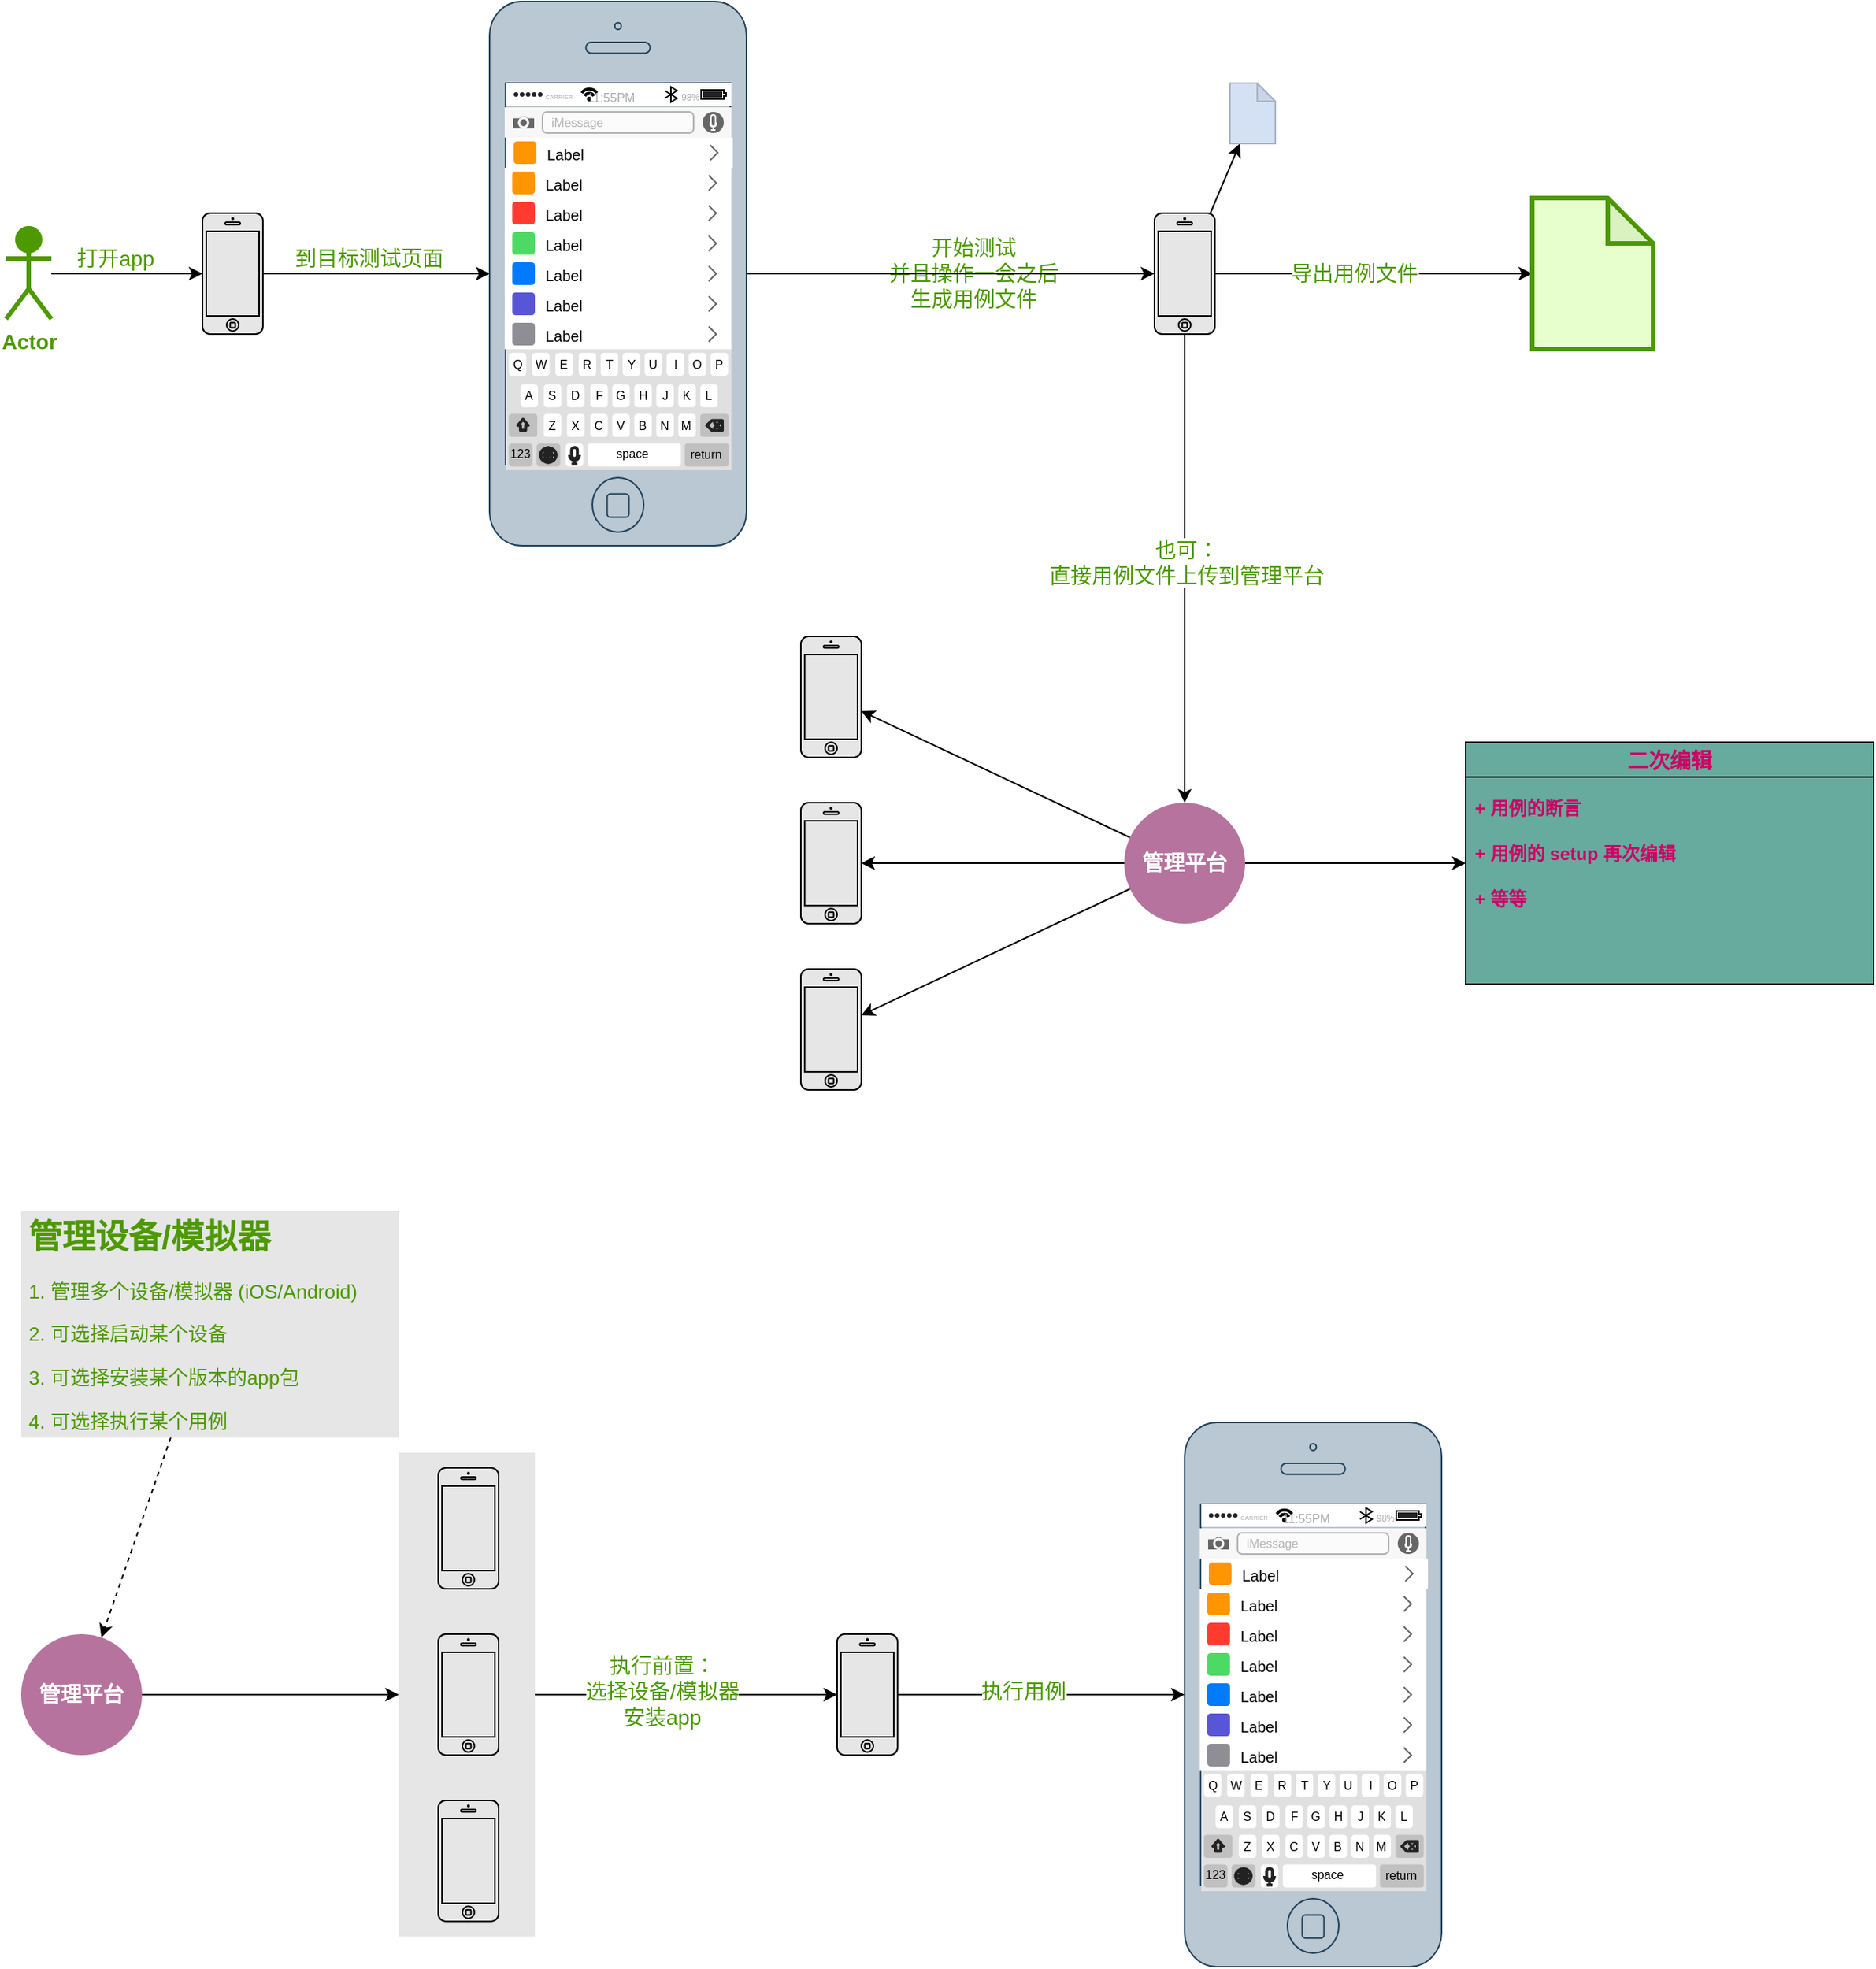 <mxfile version="14.8.5" type="github">
  <diagram id="odYxR9brROfHomilIwXA" name="Page-1">
    <mxGraphModel dx="2025" dy="1129" grid="1" gridSize="10" guides="1" tooltips="1" connect="1" arrows="1" fold="1" page="1" pageScale="1" pageWidth="827" pageHeight="1169" math="0" shadow="0">
      <root>
        <mxCell id="0" />
        <mxCell id="1" parent="0" />
        <mxCell id="FXrGEgWfCxxwvI2vLmVx-147" style="edgeStyle=none;rounded=0;orthogonalLoop=1;jettySize=auto;html=1;fontSize=14;fontColor=#4D9900;startArrow=none;startFill=0;endArrow=classic;endFill=1;" edge="1" parent="1" source="FXrGEgWfCxxwvI2vLmVx-145" target="FXrGEgWfCxxwvI2vLmVx-146">
          <mxGeometry relative="1" as="geometry" />
        </mxCell>
        <mxCell id="FXrGEgWfCxxwvI2vLmVx-148" value="执行前置：&lt;br&gt;选择设备/模拟器&lt;br&gt;安装app" style="edgeLabel;html=1;align=center;verticalAlign=middle;resizable=0;points=[];fontSize=14;fontColor=#4D9900;" vertex="1" connectable="0" parent="FXrGEgWfCxxwvI2vLmVx-147">
          <mxGeometry x="-0.16" y="2" relative="1" as="geometry">
            <mxPoint as="offset" />
          </mxGeometry>
        </mxCell>
        <mxCell id="FXrGEgWfCxxwvI2vLmVx-145" value="" style="rounded=0;whiteSpace=wrap;html=1;labelBackgroundColor=none;fontSize=14;fontColor=#4D9900;strokeWidth=1;fillColor=#E6E6E6;strokeColor=none;" vertex="1" parent="1">
          <mxGeometry x="300" y="1000" width="90" height="320" as="geometry" />
        </mxCell>
        <mxCell id="FXrGEgWfCxxwvI2vLmVx-5" style="rounded=0;orthogonalLoop=1;jettySize=auto;html=1;fontSize=14;fontColor=#FFFFFF;" edge="1" parent="1" source="FXrGEgWfCxxwvI2vLmVx-1" target="FXrGEgWfCxxwvI2vLmVx-2">
          <mxGeometry relative="1" as="geometry" />
        </mxCell>
        <mxCell id="FXrGEgWfCxxwvI2vLmVx-6" style="edgeStyle=none;rounded=0;orthogonalLoop=1;jettySize=auto;html=1;fontSize=14;fontColor=#FFFFFF;" edge="1" parent="1" source="FXrGEgWfCxxwvI2vLmVx-1" target="FXrGEgWfCxxwvI2vLmVx-3">
          <mxGeometry relative="1" as="geometry" />
        </mxCell>
        <mxCell id="FXrGEgWfCxxwvI2vLmVx-7" style="edgeStyle=none;rounded=0;orthogonalLoop=1;jettySize=auto;html=1;fontSize=14;fontColor=#FFFFFF;" edge="1" parent="1" source="FXrGEgWfCxxwvI2vLmVx-1" target="FXrGEgWfCxxwvI2vLmVx-4">
          <mxGeometry relative="1" as="geometry" />
        </mxCell>
        <mxCell id="FXrGEgWfCxxwvI2vLmVx-17" style="edgeStyle=none;rounded=0;orthogonalLoop=1;jettySize=auto;html=1;fontSize=14;fontColor=#CC0066;" edge="1" parent="1" source="FXrGEgWfCxxwvI2vLmVx-1" target="FXrGEgWfCxxwvI2vLmVx-8">
          <mxGeometry relative="1" as="geometry" />
        </mxCell>
        <mxCell id="FXrGEgWfCxxwvI2vLmVx-1" value="管理平台" style="ellipse;whiteSpace=wrap;html=1;aspect=fixed;strokeColor=none;fillColor=#B5739D;fontColor=#FFFFFF;fontStyle=1;fontSize=14;" vertex="1" parent="1">
          <mxGeometry x="780" y="570" width="80" height="80" as="geometry" />
        </mxCell>
        <mxCell id="FXrGEgWfCxxwvI2vLmVx-2" value="" style="html=1;verticalLabelPosition=bottom;labelBackgroundColor=#ffffff;verticalAlign=top;shadow=0;dashed=0;strokeWidth=1;shape=mxgraph.ios7.misc.iphone;fontSize=14;fontColor=#FFFFFF;fillColor=#E6E6E6;" vertex="1" parent="1">
          <mxGeometry x="566" y="460" width="40" height="80" as="geometry" />
        </mxCell>
        <mxCell id="FXrGEgWfCxxwvI2vLmVx-3" value="" style="html=1;verticalLabelPosition=bottom;labelBackgroundColor=#ffffff;verticalAlign=top;shadow=0;dashed=0;strokeWidth=1;shape=mxgraph.ios7.misc.iphone;fontSize=14;fontColor=#FFFFFF;fillColor=#E6E6E6;" vertex="1" parent="1">
          <mxGeometry x="566" y="570" width="40" height="80" as="geometry" />
        </mxCell>
        <mxCell id="FXrGEgWfCxxwvI2vLmVx-4" value="" style="html=1;verticalLabelPosition=bottom;labelBackgroundColor=#ffffff;verticalAlign=top;shadow=0;dashed=0;strokeWidth=1;shape=mxgraph.ios7.misc.iphone;fontSize=14;fontColor=#FFFFFF;fillColor=#E6E6E6;" vertex="1" parent="1">
          <mxGeometry x="566" y="680" width="40" height="80" as="geometry" />
        </mxCell>
        <mxCell id="FXrGEgWfCxxwvI2vLmVx-8" value="二次编辑" style="swimlane;fontSize=14;strokeColor=#000000;fillColor=#67AB9F;swimlaneFillColor=#67AB9F;fontColor=#CC0066;" vertex="1" parent="1">
          <mxGeometry x="1006" y="530" width="270" height="160" as="geometry" />
        </mxCell>
        <mxCell id="FXrGEgWfCxxwvI2vLmVx-14" value="+ 用例的断言" style="text;strokeColor=none;fillColor=none;align=left;verticalAlign=top;spacingLeft=4;spacingRight=4;overflow=hidden;rotatable=0;points=[[0,0.5],[1,0.5]];portConstraint=eastwest;fontColor=#CC0066;fontStyle=1" vertex="1" parent="FXrGEgWfCxxwvI2vLmVx-8">
          <mxGeometry y="30" width="270" height="26" as="geometry" />
        </mxCell>
        <mxCell id="FXrGEgWfCxxwvI2vLmVx-15" value="+ 用例的 setup 再次编辑" style="text;strokeColor=none;fillColor=none;align=left;verticalAlign=top;spacingLeft=4;spacingRight=4;overflow=hidden;rotatable=0;points=[[0,0.5],[1,0.5]];portConstraint=eastwest;fontColor=#CC0066;fontStyle=1" vertex="1" parent="FXrGEgWfCxxwvI2vLmVx-8">
          <mxGeometry y="60" width="270" height="26" as="geometry" />
        </mxCell>
        <mxCell id="FXrGEgWfCxxwvI2vLmVx-16" value="+ 等等" style="text;strokeColor=none;fillColor=none;align=left;verticalAlign=top;spacingLeft=4;spacingRight=4;overflow=hidden;rotatable=0;points=[[0,0.5],[1,0.5]];portConstraint=eastwest;fontColor=#CC0066;fontStyle=1" vertex="1" parent="1">
          <mxGeometry x="1006" y="620" width="270" height="26" as="geometry" />
        </mxCell>
        <mxCell id="FXrGEgWfCxxwvI2vLmVx-23" style="edgeStyle=none;rounded=0;orthogonalLoop=1;jettySize=auto;html=1;fontSize=14;fontColor=#4D9900;" edge="1" parent="1" source="FXrGEgWfCxxwvI2vLmVx-18" target="FXrGEgWfCxxwvI2vLmVx-22">
          <mxGeometry relative="1" as="geometry" />
        </mxCell>
        <mxCell id="FXrGEgWfCxxwvI2vLmVx-18" value="" style="html=1;verticalLabelPosition=bottom;labelBackgroundColor=#ffffff;verticalAlign=top;shadow=0;dashed=0;strokeWidth=1;shape=mxgraph.ios7.misc.iphone;fontSize=14;fontColor=#FFFFFF;fillColor=#E6E6E6;" vertex="1" parent="1">
          <mxGeometry x="170" y="180" width="40" height="80" as="geometry" />
        </mxCell>
        <mxCell id="FXrGEgWfCxxwvI2vLmVx-21" style="edgeStyle=none;rounded=0;orthogonalLoop=1;jettySize=auto;html=1;fontSize=14;fontColor=#CC0066;" edge="1" parent="1" source="FXrGEgWfCxxwvI2vLmVx-19" target="FXrGEgWfCxxwvI2vLmVx-18">
          <mxGeometry relative="1" as="geometry" />
        </mxCell>
        <mxCell id="FXrGEgWfCxxwvI2vLmVx-24" value="打开app" style="edgeLabel;html=1;align=center;verticalAlign=middle;resizable=0;points=[];fontSize=14;fontColor=#4D9900;" vertex="1" connectable="0" parent="FXrGEgWfCxxwvI2vLmVx-21">
          <mxGeometry x="-0.16" relative="1" as="geometry">
            <mxPoint y="-10" as="offset" />
          </mxGeometry>
        </mxCell>
        <mxCell id="FXrGEgWfCxxwvI2vLmVx-19" value="Actor" style="shape=umlActor;verticalLabelPosition=bottom;verticalAlign=top;html=1;labelBackgroundColor=#ffffff;fontSize=14;fontColor=#4D9900;fillColor=#4D9900;strokeColor=#4D9900;strokeWidth=3;fontStyle=1" vertex="1" parent="1">
          <mxGeometry x="40" y="190" width="30" height="60" as="geometry" />
        </mxCell>
        <mxCell id="FXrGEgWfCxxwvI2vLmVx-120" style="edgeStyle=none;rounded=0;orthogonalLoop=1;jettySize=auto;html=1;fontSize=14;fontColor=#4D9900;startArrow=none;startFill=0;endArrow=classic;endFill=1;" edge="1" parent="1" source="FXrGEgWfCxxwvI2vLmVx-123" target="FXrGEgWfCxxwvI2vLmVx-119">
          <mxGeometry relative="1" as="geometry" />
        </mxCell>
        <mxCell id="FXrGEgWfCxxwvI2vLmVx-130" value="导出用例文件" style="edgeLabel;html=1;align=center;verticalAlign=middle;resizable=0;points=[];fontSize=14;fontColor=#4D9900;" vertex="1" connectable="0" parent="FXrGEgWfCxxwvI2vLmVx-120">
          <mxGeometry x="-0.122" relative="1" as="geometry">
            <mxPoint as="offset" />
          </mxGeometry>
        </mxCell>
        <mxCell id="FXrGEgWfCxxwvI2vLmVx-22" value="" style="html=1;verticalLabelPosition=bottom;labelBackgroundColor=#ffffff;verticalAlign=top;shadow=0;dashed=0;strokeWidth=1;shape=mxgraph.ios7.misc.iphone;fontSize=14;fillColor=#bac8d3;strokeColor=#23445d;" vertex="1" parent="1">
          <mxGeometry x="360" y="40" width="170" height="360" as="geometry" />
        </mxCell>
        <mxCell id="FXrGEgWfCxxwvI2vLmVx-25" value="到目标测试页面" style="edgeLabel;html=1;align=center;verticalAlign=middle;resizable=0;points=[];fontSize=14;fontColor=#4D9900;" vertex="1" connectable="0" parent="1">
          <mxGeometry x="280" y="210" as="geometry" />
        </mxCell>
        <mxCell id="FXrGEgWfCxxwvI2vLmVx-27" value="" style="shape=rect;strokeColor=none;fillColor=#ffffff;gradientColor=none;shadow=0;labelBackgroundColor=#ffffff;fontSize=14;fontColor=#4D9900;" vertex="1" parent="1">
          <mxGeometry x="370" y="150" width="150" height="120" as="geometry" />
        </mxCell>
        <mxCell id="FXrGEgWfCxxwvI2vLmVx-28" value="Label" style="shape=rect;strokeColor=none;fontSize=10;fontColor=#000000;resizeWidth=1;align=left;spacingLeft=25;spacingTop=2;" vertex="1" parent="FXrGEgWfCxxwvI2vLmVx-27">
          <mxGeometry width="150" height="20" relative="1" as="geometry" />
        </mxCell>
        <mxCell id="FXrGEgWfCxxwvI2vLmVx-29" value="" style="shape=rect;rounded=1;rSize=3;strokeColor=none;fillColor=#FF9501;" vertex="1" parent="FXrGEgWfCxxwvI2vLmVx-28">
          <mxGeometry y="0.5" width="15" height="15" relative="1" as="geometry">
            <mxPoint x="5" y="-7.5" as="offset" />
          </mxGeometry>
        </mxCell>
        <mxCell id="FXrGEgWfCxxwvI2vLmVx-30" value="" style="shape=mxgraph.ios7.misc.right;strokeColor=#666666;" vertex="1" parent="FXrGEgWfCxxwvI2vLmVx-28">
          <mxGeometry x="1" y="0.5" width="5" height="10" relative="1" as="geometry">
            <mxPoint x="-15" y="-5" as="offset" />
          </mxGeometry>
        </mxCell>
        <mxCell id="FXrGEgWfCxxwvI2vLmVx-31" value="Label" style="shape=rect;strokeColor=none;fontSize=10;fontColor=#000000;resizeWidth=1;align=left;spacingLeft=25;spacingTop=2;" vertex="1" parent="FXrGEgWfCxxwvI2vLmVx-27">
          <mxGeometry width="150" height="20" relative="1" as="geometry">
            <mxPoint y="20" as="offset" />
          </mxGeometry>
        </mxCell>
        <mxCell id="FXrGEgWfCxxwvI2vLmVx-32" value="" style="shape=rect;rounded=1;rSize=3;strokeColor=none;fillColor=#FF3B2F;" vertex="1" parent="FXrGEgWfCxxwvI2vLmVx-31">
          <mxGeometry y="0.5" width="15" height="15" relative="1" as="geometry">
            <mxPoint x="5" y="-7.5" as="offset" />
          </mxGeometry>
        </mxCell>
        <mxCell id="FXrGEgWfCxxwvI2vLmVx-33" value="" style="shape=mxgraph.ios7.misc.right;strokeColor=#666666;" vertex="1" parent="FXrGEgWfCxxwvI2vLmVx-31">
          <mxGeometry x="1" y="0.5" width="5" height="10" relative="1" as="geometry">
            <mxPoint x="-15" y="-5" as="offset" />
          </mxGeometry>
        </mxCell>
        <mxCell id="FXrGEgWfCxxwvI2vLmVx-34" value="Label" style="shape=rect;strokeColor=none;fontSize=10;fontColor=#000000;resizeWidth=1;align=left;spacingLeft=25;spacingTop=2;" vertex="1" parent="FXrGEgWfCxxwvI2vLmVx-27">
          <mxGeometry width="150" height="20" relative="1" as="geometry">
            <mxPoint y="40" as="offset" />
          </mxGeometry>
        </mxCell>
        <mxCell id="FXrGEgWfCxxwvI2vLmVx-35" value="" style="shape=rect;rounded=1;rSize=3;strokeColor=none;fillColor=#4CDA64;" vertex="1" parent="FXrGEgWfCxxwvI2vLmVx-34">
          <mxGeometry y="0.5" width="15" height="15" relative="1" as="geometry">
            <mxPoint x="5" y="-7.5" as="offset" />
          </mxGeometry>
        </mxCell>
        <mxCell id="FXrGEgWfCxxwvI2vLmVx-36" value="" style="shape=mxgraph.ios7.misc.right;strokeColor=#666666;" vertex="1" parent="FXrGEgWfCxxwvI2vLmVx-34">
          <mxGeometry x="1" y="0.5" width="5" height="10" relative="1" as="geometry">
            <mxPoint x="-15" y="-5" as="offset" />
          </mxGeometry>
        </mxCell>
        <mxCell id="FXrGEgWfCxxwvI2vLmVx-37" value="Label" style="shape=rect;strokeColor=none;fontSize=10;fontColor=#000000;resizeWidth=1;align=left;spacingLeft=25;spacingTop=2;" vertex="1" parent="FXrGEgWfCxxwvI2vLmVx-27">
          <mxGeometry width="150" height="20" relative="1" as="geometry">
            <mxPoint y="60" as="offset" />
          </mxGeometry>
        </mxCell>
        <mxCell id="FXrGEgWfCxxwvI2vLmVx-38" value="" style="shape=rect;rounded=1;rSize=3;strokeColor=none;fillColor=#007AFF;" vertex="1" parent="FXrGEgWfCxxwvI2vLmVx-37">
          <mxGeometry y="0.5" width="15" height="15" relative="1" as="geometry">
            <mxPoint x="5" y="-7.5" as="offset" />
          </mxGeometry>
        </mxCell>
        <mxCell id="FXrGEgWfCxxwvI2vLmVx-39" value="" style="shape=mxgraph.ios7.misc.right;strokeColor=#666666;" vertex="1" parent="FXrGEgWfCxxwvI2vLmVx-37">
          <mxGeometry x="1" y="0.5" width="5" height="10" relative="1" as="geometry">
            <mxPoint x="-15" y="-5" as="offset" />
          </mxGeometry>
        </mxCell>
        <mxCell id="FXrGEgWfCxxwvI2vLmVx-40" value="Label" style="shape=rect;strokeColor=none;fontSize=10;fontColor=#000000;resizeWidth=1;align=left;spacingLeft=25;spacingTop=2;" vertex="1" parent="FXrGEgWfCxxwvI2vLmVx-27">
          <mxGeometry width="150" height="20" relative="1" as="geometry">
            <mxPoint y="80" as="offset" />
          </mxGeometry>
        </mxCell>
        <mxCell id="FXrGEgWfCxxwvI2vLmVx-41" value="" style="shape=rect;rounded=1;rSize=3;strokeColor=none;fillColor=#5855D6;" vertex="1" parent="FXrGEgWfCxxwvI2vLmVx-40">
          <mxGeometry y="0.5" width="15" height="15" relative="1" as="geometry">
            <mxPoint x="5" y="-7.5" as="offset" />
          </mxGeometry>
        </mxCell>
        <mxCell id="FXrGEgWfCxxwvI2vLmVx-42" value="" style="shape=mxgraph.ios7.misc.right;strokeColor=#666666;" vertex="1" parent="FXrGEgWfCxxwvI2vLmVx-40">
          <mxGeometry x="1" y="0.5" width="5" height="10" relative="1" as="geometry">
            <mxPoint x="-15" y="-5" as="offset" />
          </mxGeometry>
        </mxCell>
        <mxCell id="FXrGEgWfCxxwvI2vLmVx-43" value="Label" style="shape=rect;strokeColor=none;fontSize=10;fontColor=#000000;resizeWidth=1;align=left;spacingLeft=25;spacingTop=2;" vertex="1" parent="FXrGEgWfCxxwvI2vLmVx-27">
          <mxGeometry width="150" height="20" relative="1" as="geometry">
            <mxPoint y="100" as="offset" />
          </mxGeometry>
        </mxCell>
        <mxCell id="FXrGEgWfCxxwvI2vLmVx-44" value="" style="shape=rect;rounded=1;rSize=3;strokeColor=none;fillColor=#8F8E94;" vertex="1" parent="FXrGEgWfCxxwvI2vLmVx-43">
          <mxGeometry y="0.5" width="15" height="15" relative="1" as="geometry">
            <mxPoint x="5" y="-7.5" as="offset" />
          </mxGeometry>
        </mxCell>
        <mxCell id="FXrGEgWfCxxwvI2vLmVx-45" value="" style="shape=mxgraph.ios7.misc.right;strokeColor=#666666;" vertex="1" parent="FXrGEgWfCxxwvI2vLmVx-43">
          <mxGeometry x="1" y="0.5" width="5" height="10" relative="1" as="geometry">
            <mxPoint x="-15" y="-5" as="offset" />
          </mxGeometry>
        </mxCell>
        <mxCell id="FXrGEgWfCxxwvI2vLmVx-55" value="" style="html=1;strokeWidth=1;shadow=0;dashed=0;shape=mxgraph.ios7ui.appBar;fillColor=#ffffff;gradientColor=none;labelBackgroundColor=#ffffff;fontSize=14;fontColor=#4D9900;" vertex="1" parent="1">
          <mxGeometry x="371" y="94" width="149" height="15" as="geometry" />
        </mxCell>
        <mxCell id="FXrGEgWfCxxwvI2vLmVx-56" value="CARRIER" style="shape=rect;align=left;fontSize=8;spacingLeft=24;fontSize=4;fontColor=#aaaaaa;strokeColor=none;fillColor=none;spacingTop=4;" vertex="1" parent="FXrGEgWfCxxwvI2vLmVx-55">
          <mxGeometry y="0.5" width="50" height="13" relative="1" as="geometry">
            <mxPoint y="-6.5" as="offset" />
          </mxGeometry>
        </mxCell>
        <mxCell id="FXrGEgWfCxxwvI2vLmVx-57" value="11:55PM" style="shape=rect;fontSize=8;fontColor=#aaaaaa;strokeColor=none;fillColor=none;spacingTop=4;" vertex="1" parent="FXrGEgWfCxxwvI2vLmVx-55">
          <mxGeometry x="0.5" y="0.5" width="50" height="13" relative="1" as="geometry">
            <mxPoint x="-30" y="-6.5" as="offset" />
          </mxGeometry>
        </mxCell>
        <mxCell id="FXrGEgWfCxxwvI2vLmVx-58" value="98%" style="shape=rect;align=right;fontSize=8;spacingRight=19;fontSize=6;fontColor=#aaaaaa;strokeColor=none;fillColor=none;spacingTop=4;" vertex="1" parent="FXrGEgWfCxxwvI2vLmVx-55">
          <mxGeometry x="1" y="0.5" width="45" height="13" relative="1" as="geometry">
            <mxPoint x="-45" y="-6.5" as="offset" />
          </mxGeometry>
        </mxCell>
        <mxCell id="FXrGEgWfCxxwvI2vLmVx-60" value="" style="shape=rect;fillColor=#F7F7F7;strokeColor=none;labelBackgroundColor=#ffffff;fontSize=14;fontColor=#4D9900;" vertex="1" parent="1">
          <mxGeometry x="370" y="110" width="150" height="20" as="geometry" />
        </mxCell>
        <mxCell id="FXrGEgWfCxxwvI2vLmVx-61" value="iMessage" style="html=1;strokeWidth=1;shadow=0;dashed=0;shape=mxgraph.ios7ui.marginRect;rx=3;ry=3;rectMarginLeft=25;rectMarginRight=25;rectMarginTop=3;rectMarginBottom=3;fillColor=#FBFBFB;strokeColor=#B3B3B3;fontColor=#B3B3B3;align=left;spacingLeft=29;fontSize=8;" vertex="1" parent="FXrGEgWfCxxwvI2vLmVx-60">
          <mxGeometry width="150" height="20" as="geometry" />
        </mxCell>
        <mxCell id="FXrGEgWfCxxwvI2vLmVx-62" value="" style="strokeWidth=1;strokeColor=#F7F7F7;fillColor=#666666;shape=mxgraph.ios7.icons.camera;" vertex="1" parent="FXrGEgWfCxxwvI2vLmVx-60">
          <mxGeometry y="0.5" width="15" height="9" relative="1" as="geometry">
            <mxPoint x="5" y="-4.5" as="offset" />
          </mxGeometry>
        </mxCell>
        <mxCell id="FXrGEgWfCxxwvI2vLmVx-63" value="" style="strokeColor=none;fillColor=#666666;shape=ellipse;" vertex="1" parent="FXrGEgWfCxxwvI2vLmVx-60">
          <mxGeometry x="1" y="0.5" width="14" height="14" relative="1" as="geometry">
            <mxPoint x="-19" y="-7" as="offset" />
          </mxGeometry>
        </mxCell>
        <mxCell id="FXrGEgWfCxxwvI2vLmVx-64" value="" style="strokeColor=#F7F7F7;fillColor=none;shape=mxgraph.ios7.icons.microphone;strokeWidth=1;" vertex="1" parent="FXrGEgWfCxxwvI2vLmVx-63">
          <mxGeometry x="0.5" y="0.5" width="4" height="10" relative="1" as="geometry">
            <mxPoint x="-2" y="-5" as="offset" />
          </mxGeometry>
        </mxCell>
        <mxCell id="FXrGEgWfCxxwvI2vLmVx-66" value="" style="html=1;verticalLabelPosition=bottom;labelBackgroundColor=#ffffff;verticalAlign=top;shadow=0;dashed=0;strokeWidth=2;shape=mxgraph.ios7.misc.keyboard_(letters);fontSize=14;fontColor=#4D9900;fillColor=#E6FFCC;" vertex="1" parent="1">
          <mxGeometry x="371" y="270" width="149" height="80" as="geometry" />
        </mxCell>
        <mxCell id="FXrGEgWfCxxwvI2vLmVx-116" value="Label" style="shape=rect;strokeColor=none;fontSize=10;fontColor=#000000;resizeWidth=1;align=left;spacingLeft=25;spacingTop=2;" vertex="1" parent="1">
          <mxGeometry x="371" y="130" width="150" height="20" as="geometry" />
        </mxCell>
        <mxCell id="FXrGEgWfCxxwvI2vLmVx-117" value="" style="shape=rect;rounded=1;rSize=3;strokeColor=none;fillColor=#FF9501;" vertex="1" parent="FXrGEgWfCxxwvI2vLmVx-116">
          <mxGeometry y="0.5" width="15" height="15" relative="1" as="geometry">
            <mxPoint x="5" y="-7.5" as="offset" />
          </mxGeometry>
        </mxCell>
        <mxCell id="FXrGEgWfCxxwvI2vLmVx-118" value="" style="shape=mxgraph.ios7.misc.right;strokeColor=#666666;" vertex="1" parent="FXrGEgWfCxxwvI2vLmVx-116">
          <mxGeometry x="1" y="0.5" width="5" height="10" relative="1" as="geometry">
            <mxPoint x="-15" y="-5" as="offset" />
          </mxGeometry>
        </mxCell>
        <mxCell id="FXrGEgWfCxxwvI2vLmVx-131" style="edgeStyle=none;rounded=0;orthogonalLoop=1;jettySize=auto;html=1;fontSize=14;fontColor=#4D9900;startArrow=none;startFill=0;endArrow=classic;endFill=1;" edge="1" parent="1" source="FXrGEgWfCxxwvI2vLmVx-123" target="FXrGEgWfCxxwvI2vLmVx-1">
          <mxGeometry relative="1" as="geometry" />
        </mxCell>
        <mxCell id="FXrGEgWfCxxwvI2vLmVx-132" value="也可：&lt;br&gt;直接用例文件上传到管理平台" style="edgeLabel;html=1;align=center;verticalAlign=middle;resizable=0;points=[];fontSize=14;fontColor=#4D9900;" vertex="1" connectable="0" parent="FXrGEgWfCxxwvI2vLmVx-131">
          <mxGeometry x="-0.029" y="1" relative="1" as="geometry">
            <mxPoint as="offset" />
          </mxGeometry>
        </mxCell>
        <mxCell id="FXrGEgWfCxxwvI2vLmVx-119" value="" style="shape=note;whiteSpace=wrap;html=1;backgroundOutline=1;darkOpacity=0.05;labelBackgroundColor=#ffffff;fontSize=14;fontColor=#4D9900;strokeColor=#4D9900;strokeWidth=3;fillColor=#E6FFCC;" vertex="1" parent="1">
          <mxGeometry x="1050" y="170" width="80" height="100" as="geometry" />
        </mxCell>
        <mxCell id="FXrGEgWfCxxwvI2vLmVx-122" value="开始测试&lt;br&gt;并且操作一会之后&lt;br&gt;生成用例文件" style="edgeLabel;html=1;align=center;verticalAlign=middle;resizable=0;points=[];fontSize=14;fontColor=#4D9900;" vertex="1" connectable="0" parent="1">
          <mxGeometry x="680" y="220" as="geometry" />
        </mxCell>
        <mxCell id="FXrGEgWfCxxwvI2vLmVx-129" style="edgeStyle=none;rounded=0;orthogonalLoop=1;jettySize=auto;html=1;fontSize=14;fontColor=#4D9900;startArrow=none;startFill=0;endArrow=classic;endFill=1;" edge="1" parent="1" source="FXrGEgWfCxxwvI2vLmVx-123" target="FXrGEgWfCxxwvI2vLmVx-128">
          <mxGeometry relative="1" as="geometry" />
        </mxCell>
        <mxCell id="FXrGEgWfCxxwvI2vLmVx-123" value="" style="html=1;verticalLabelPosition=bottom;labelBackgroundColor=#ffffff;verticalAlign=top;shadow=0;dashed=0;strokeWidth=1;shape=mxgraph.ios7.misc.iphone;fontSize=14;fontColor=#FFFFFF;fillColor=#E6E6E6;" vertex="1" parent="1">
          <mxGeometry x="800" y="180" width="40" height="80" as="geometry" />
        </mxCell>
        <mxCell id="FXrGEgWfCxxwvI2vLmVx-124" value="" style="edgeStyle=none;rounded=0;orthogonalLoop=1;jettySize=auto;html=1;fontSize=14;fontColor=#4D9900;startArrow=none;startFill=0;endArrow=classic;endFill=1;" edge="1" parent="1" source="FXrGEgWfCxxwvI2vLmVx-22" target="FXrGEgWfCxxwvI2vLmVx-123">
          <mxGeometry relative="1" as="geometry">
            <mxPoint x="530" y="220" as="sourcePoint" />
            <mxPoint x="950" y="220" as="targetPoint" />
          </mxGeometry>
        </mxCell>
        <mxCell id="FXrGEgWfCxxwvI2vLmVx-128" value="" style="shape=note;whiteSpace=wrap;html=1;backgroundOutline=1;darkOpacity=0.05;labelBackgroundColor=#ffffff;fontSize=14;fontColor=#4D9900;strokeWidth=1;size=12;fillColor=#D4E1F5;strokeColor=#AAB4C4;" vertex="1" parent="1">
          <mxGeometry x="850" y="94" width="30" height="40" as="geometry" />
        </mxCell>
        <mxCell id="FXrGEgWfCxxwvI2vLmVx-136" style="edgeStyle=none;rounded=0;orthogonalLoop=1;jettySize=auto;html=1;fontSize=14;fontColor=#FFFFFF;" edge="1" parent="1" source="FXrGEgWfCxxwvI2vLmVx-138" target="FXrGEgWfCxxwvI2vLmVx-145">
          <mxGeometry relative="1" as="geometry">
            <mxPoint x="310" y="1160" as="targetPoint" />
          </mxGeometry>
        </mxCell>
        <mxCell id="FXrGEgWfCxxwvI2vLmVx-138" value="管理平台" style="ellipse;whiteSpace=wrap;html=1;aspect=fixed;strokeColor=none;fillColor=#B5739D;fontColor=#FFFFFF;fontStyle=1;fontSize=14;" vertex="1" parent="1">
          <mxGeometry x="50" y="1120" width="80" height="80" as="geometry" />
        </mxCell>
        <mxCell id="FXrGEgWfCxxwvI2vLmVx-139" value="" style="html=1;verticalLabelPosition=bottom;labelBackgroundColor=#ffffff;verticalAlign=top;shadow=0;dashed=0;strokeWidth=1;shape=mxgraph.ios7.misc.iphone;fontSize=14;fontColor=#FFFFFF;fillColor=#E6E6E6;" vertex="1" parent="1">
          <mxGeometry x="326" y="1010" width="40" height="80" as="geometry" />
        </mxCell>
        <mxCell id="FXrGEgWfCxxwvI2vLmVx-140" value="" style="html=1;verticalLabelPosition=bottom;labelBackgroundColor=#ffffff;verticalAlign=top;shadow=0;dashed=0;strokeWidth=1;shape=mxgraph.ios7.misc.iphone;fontSize=14;fontColor=#FFFFFF;fillColor=#E6E6E6;" vertex="1" parent="1">
          <mxGeometry x="326" y="1120" width="40" height="80" as="geometry" />
        </mxCell>
        <mxCell id="FXrGEgWfCxxwvI2vLmVx-141" value="" style="html=1;verticalLabelPosition=bottom;labelBackgroundColor=#ffffff;verticalAlign=top;shadow=0;dashed=0;strokeWidth=1;shape=mxgraph.ios7.misc.iphone;fontSize=14;fontColor=#FFFFFF;fillColor=#E6E6E6;" vertex="1" parent="1">
          <mxGeometry x="326" y="1230" width="40" height="80" as="geometry" />
        </mxCell>
        <mxCell id="FXrGEgWfCxxwvI2vLmVx-143" style="edgeStyle=none;rounded=0;orthogonalLoop=1;jettySize=auto;html=1;fontSize=14;fontColor=#4D9900;startArrow=none;startFill=0;endArrow=classic;endFill=1;dashed=1;" edge="1" parent="1" source="FXrGEgWfCxxwvI2vLmVx-144" target="FXrGEgWfCxxwvI2vLmVx-138">
          <mxGeometry relative="1" as="geometry">
            <mxPoint x="162.857" y="990" as="sourcePoint" />
          </mxGeometry>
        </mxCell>
        <mxCell id="FXrGEgWfCxxwvI2vLmVx-144" value="&lt;h1 style=&quot;font-size: 22px&quot;&gt;&lt;font style=&quot;font-size: 22px&quot;&gt;管理设备/模拟器&lt;/font&gt;&lt;/h1&gt;&lt;p style=&quot;font-size: 13px&quot;&gt;&lt;font style=&quot;font-size: 13px&quot;&gt;1. 管理多个设备/模拟器 (iOS/Android)&lt;/font&gt;&lt;/p&gt;&lt;p style=&quot;font-size: 13px&quot;&gt;&lt;font style=&quot;font-size: 13px&quot;&gt;2. 可选择启动某个设备&lt;/font&gt;&lt;/p&gt;&lt;p style=&quot;font-size: 13px&quot;&gt;&lt;font style=&quot;font-size: 13px&quot;&gt;3. 可选择安装某个版本的app包&lt;/font&gt;&lt;/p&gt;&lt;p style=&quot;font-size: 13px&quot;&gt;&lt;font style=&quot;font-size: 13px&quot;&gt;4. 可选择执行某个用例&lt;/font&gt;&lt;/p&gt;" style="text;html=1;spacing=5;spacingTop=-20;whiteSpace=wrap;overflow=hidden;rounded=0;labelBackgroundColor=none;fontSize=14;fontColor=#4D9900;fillColor=#E6E6E6;" vertex="1" parent="1">
          <mxGeometry x="50" y="840" width="250" height="150" as="geometry" />
        </mxCell>
        <mxCell id="FXrGEgWfCxxwvI2vLmVx-182" style="edgeStyle=none;rounded=0;orthogonalLoop=1;jettySize=auto;html=1;fontSize=14;fontColor=#4D9900;startArrow=none;startFill=0;endArrow=classic;endFill=1;" edge="1" parent="1" source="FXrGEgWfCxxwvI2vLmVx-146" target="FXrGEgWfCxxwvI2vLmVx-149">
          <mxGeometry relative="1" as="geometry" />
        </mxCell>
        <mxCell id="FXrGEgWfCxxwvI2vLmVx-183" value="执行用例" style="edgeLabel;html=1;align=center;verticalAlign=middle;resizable=0;points=[];fontSize=14;fontColor=#4D9900;" vertex="1" connectable="0" parent="FXrGEgWfCxxwvI2vLmVx-182">
          <mxGeometry x="-0.126" y="2" relative="1" as="geometry">
            <mxPoint as="offset" />
          </mxGeometry>
        </mxCell>
        <mxCell id="FXrGEgWfCxxwvI2vLmVx-146" value="" style="html=1;verticalLabelPosition=bottom;labelBackgroundColor=#ffffff;verticalAlign=top;shadow=0;dashed=0;strokeWidth=1;shape=mxgraph.ios7.misc.iphone;fontSize=14;fontColor=#FFFFFF;fillColor=#E6E6E6;" vertex="1" parent="1">
          <mxGeometry x="590" y="1120" width="40" height="80" as="geometry" />
        </mxCell>
        <mxCell id="FXrGEgWfCxxwvI2vLmVx-149" value="" style="html=1;verticalLabelPosition=bottom;labelBackgroundColor=#ffffff;verticalAlign=top;shadow=0;dashed=0;strokeWidth=1;shape=mxgraph.ios7.misc.iphone;fontSize=14;fillColor=#bac8d3;strokeColor=#23445d;" vertex="1" parent="1">
          <mxGeometry x="820" y="980" width="170" height="360" as="geometry" />
        </mxCell>
        <mxCell id="FXrGEgWfCxxwvI2vLmVx-150" value="" style="shape=rect;strokeColor=none;fillColor=#ffffff;gradientColor=none;shadow=0;labelBackgroundColor=#ffffff;fontSize=14;fontColor=#4D9900;" vertex="1" parent="1">
          <mxGeometry x="830" y="1090" width="150" height="120" as="geometry" />
        </mxCell>
        <mxCell id="FXrGEgWfCxxwvI2vLmVx-151" value="Label" style="shape=rect;strokeColor=none;fontSize=10;fontColor=#000000;resizeWidth=1;align=left;spacingLeft=25;spacingTop=2;" vertex="1" parent="FXrGEgWfCxxwvI2vLmVx-150">
          <mxGeometry width="150" height="20" relative="1" as="geometry" />
        </mxCell>
        <mxCell id="FXrGEgWfCxxwvI2vLmVx-152" value="" style="shape=rect;rounded=1;rSize=3;strokeColor=none;fillColor=#FF9501;" vertex="1" parent="FXrGEgWfCxxwvI2vLmVx-151">
          <mxGeometry y="0.5" width="15" height="15" relative="1" as="geometry">
            <mxPoint x="5" y="-7.5" as="offset" />
          </mxGeometry>
        </mxCell>
        <mxCell id="FXrGEgWfCxxwvI2vLmVx-153" value="" style="shape=mxgraph.ios7.misc.right;strokeColor=#666666;" vertex="1" parent="FXrGEgWfCxxwvI2vLmVx-151">
          <mxGeometry x="1" y="0.5" width="5" height="10" relative="1" as="geometry">
            <mxPoint x="-15" y="-5" as="offset" />
          </mxGeometry>
        </mxCell>
        <mxCell id="FXrGEgWfCxxwvI2vLmVx-154" value="Label" style="shape=rect;strokeColor=none;fontSize=10;fontColor=#000000;resizeWidth=1;align=left;spacingLeft=25;spacingTop=2;" vertex="1" parent="FXrGEgWfCxxwvI2vLmVx-150">
          <mxGeometry width="150" height="20" relative="1" as="geometry">
            <mxPoint y="20" as="offset" />
          </mxGeometry>
        </mxCell>
        <mxCell id="FXrGEgWfCxxwvI2vLmVx-155" value="" style="shape=rect;rounded=1;rSize=3;strokeColor=none;fillColor=#FF3B2F;" vertex="1" parent="FXrGEgWfCxxwvI2vLmVx-154">
          <mxGeometry y="0.5" width="15" height="15" relative="1" as="geometry">
            <mxPoint x="5" y="-7.5" as="offset" />
          </mxGeometry>
        </mxCell>
        <mxCell id="FXrGEgWfCxxwvI2vLmVx-156" value="" style="shape=mxgraph.ios7.misc.right;strokeColor=#666666;" vertex="1" parent="FXrGEgWfCxxwvI2vLmVx-154">
          <mxGeometry x="1" y="0.5" width="5" height="10" relative="1" as="geometry">
            <mxPoint x="-15" y="-5" as="offset" />
          </mxGeometry>
        </mxCell>
        <mxCell id="FXrGEgWfCxxwvI2vLmVx-157" value="Label" style="shape=rect;strokeColor=none;fontSize=10;fontColor=#000000;resizeWidth=1;align=left;spacingLeft=25;spacingTop=2;" vertex="1" parent="FXrGEgWfCxxwvI2vLmVx-150">
          <mxGeometry width="150" height="20" relative="1" as="geometry">
            <mxPoint y="40" as="offset" />
          </mxGeometry>
        </mxCell>
        <mxCell id="FXrGEgWfCxxwvI2vLmVx-158" value="" style="shape=rect;rounded=1;rSize=3;strokeColor=none;fillColor=#4CDA64;" vertex="1" parent="FXrGEgWfCxxwvI2vLmVx-157">
          <mxGeometry y="0.5" width="15" height="15" relative="1" as="geometry">
            <mxPoint x="5" y="-7.5" as="offset" />
          </mxGeometry>
        </mxCell>
        <mxCell id="FXrGEgWfCxxwvI2vLmVx-159" value="" style="shape=mxgraph.ios7.misc.right;strokeColor=#666666;" vertex="1" parent="FXrGEgWfCxxwvI2vLmVx-157">
          <mxGeometry x="1" y="0.5" width="5" height="10" relative="1" as="geometry">
            <mxPoint x="-15" y="-5" as="offset" />
          </mxGeometry>
        </mxCell>
        <mxCell id="FXrGEgWfCxxwvI2vLmVx-160" value="Label" style="shape=rect;strokeColor=none;fontSize=10;fontColor=#000000;resizeWidth=1;align=left;spacingLeft=25;spacingTop=2;" vertex="1" parent="FXrGEgWfCxxwvI2vLmVx-150">
          <mxGeometry width="150" height="20" relative="1" as="geometry">
            <mxPoint y="60" as="offset" />
          </mxGeometry>
        </mxCell>
        <mxCell id="FXrGEgWfCxxwvI2vLmVx-161" value="" style="shape=rect;rounded=1;rSize=3;strokeColor=none;fillColor=#007AFF;" vertex="1" parent="FXrGEgWfCxxwvI2vLmVx-160">
          <mxGeometry y="0.5" width="15" height="15" relative="1" as="geometry">
            <mxPoint x="5" y="-7.5" as="offset" />
          </mxGeometry>
        </mxCell>
        <mxCell id="FXrGEgWfCxxwvI2vLmVx-162" value="" style="shape=mxgraph.ios7.misc.right;strokeColor=#666666;" vertex="1" parent="FXrGEgWfCxxwvI2vLmVx-160">
          <mxGeometry x="1" y="0.5" width="5" height="10" relative="1" as="geometry">
            <mxPoint x="-15" y="-5" as="offset" />
          </mxGeometry>
        </mxCell>
        <mxCell id="FXrGEgWfCxxwvI2vLmVx-163" value="Label" style="shape=rect;strokeColor=none;fontSize=10;fontColor=#000000;resizeWidth=1;align=left;spacingLeft=25;spacingTop=2;" vertex="1" parent="FXrGEgWfCxxwvI2vLmVx-150">
          <mxGeometry width="150" height="20" relative="1" as="geometry">
            <mxPoint y="80" as="offset" />
          </mxGeometry>
        </mxCell>
        <mxCell id="FXrGEgWfCxxwvI2vLmVx-164" value="" style="shape=rect;rounded=1;rSize=3;strokeColor=none;fillColor=#5855D6;" vertex="1" parent="FXrGEgWfCxxwvI2vLmVx-163">
          <mxGeometry y="0.5" width="15" height="15" relative="1" as="geometry">
            <mxPoint x="5" y="-7.5" as="offset" />
          </mxGeometry>
        </mxCell>
        <mxCell id="FXrGEgWfCxxwvI2vLmVx-165" value="" style="shape=mxgraph.ios7.misc.right;strokeColor=#666666;" vertex="1" parent="FXrGEgWfCxxwvI2vLmVx-163">
          <mxGeometry x="1" y="0.5" width="5" height="10" relative="1" as="geometry">
            <mxPoint x="-15" y="-5" as="offset" />
          </mxGeometry>
        </mxCell>
        <mxCell id="FXrGEgWfCxxwvI2vLmVx-166" value="Label" style="shape=rect;strokeColor=none;fontSize=10;fontColor=#000000;resizeWidth=1;align=left;spacingLeft=25;spacingTop=2;" vertex="1" parent="FXrGEgWfCxxwvI2vLmVx-150">
          <mxGeometry width="150" height="20" relative="1" as="geometry">
            <mxPoint y="100" as="offset" />
          </mxGeometry>
        </mxCell>
        <mxCell id="FXrGEgWfCxxwvI2vLmVx-167" value="" style="shape=rect;rounded=1;rSize=3;strokeColor=none;fillColor=#8F8E94;" vertex="1" parent="FXrGEgWfCxxwvI2vLmVx-166">
          <mxGeometry y="0.5" width="15" height="15" relative="1" as="geometry">
            <mxPoint x="5" y="-7.5" as="offset" />
          </mxGeometry>
        </mxCell>
        <mxCell id="FXrGEgWfCxxwvI2vLmVx-168" value="" style="shape=mxgraph.ios7.misc.right;strokeColor=#666666;" vertex="1" parent="FXrGEgWfCxxwvI2vLmVx-166">
          <mxGeometry x="1" y="0.5" width="5" height="10" relative="1" as="geometry">
            <mxPoint x="-15" y="-5" as="offset" />
          </mxGeometry>
        </mxCell>
        <mxCell id="FXrGEgWfCxxwvI2vLmVx-169" value="" style="html=1;strokeWidth=1;shadow=0;dashed=0;shape=mxgraph.ios7ui.appBar;fillColor=#ffffff;gradientColor=none;labelBackgroundColor=#ffffff;fontSize=14;fontColor=#4D9900;" vertex="1" parent="1">
          <mxGeometry x="831" y="1034" width="149" height="15" as="geometry" />
        </mxCell>
        <mxCell id="FXrGEgWfCxxwvI2vLmVx-170" value="CARRIER" style="shape=rect;align=left;fontSize=8;spacingLeft=24;fontSize=4;fontColor=#aaaaaa;strokeColor=none;fillColor=none;spacingTop=4;" vertex="1" parent="FXrGEgWfCxxwvI2vLmVx-169">
          <mxGeometry y="0.5" width="50" height="13" relative="1" as="geometry">
            <mxPoint y="-6.5" as="offset" />
          </mxGeometry>
        </mxCell>
        <mxCell id="FXrGEgWfCxxwvI2vLmVx-171" value="11:55PM" style="shape=rect;fontSize=8;fontColor=#aaaaaa;strokeColor=none;fillColor=none;spacingTop=4;" vertex="1" parent="FXrGEgWfCxxwvI2vLmVx-169">
          <mxGeometry x="0.5" y="0.5" width="50" height="13" relative="1" as="geometry">
            <mxPoint x="-30" y="-6.5" as="offset" />
          </mxGeometry>
        </mxCell>
        <mxCell id="FXrGEgWfCxxwvI2vLmVx-172" value="98%" style="shape=rect;align=right;fontSize=8;spacingRight=19;fontSize=6;fontColor=#aaaaaa;strokeColor=none;fillColor=none;spacingTop=4;" vertex="1" parent="FXrGEgWfCxxwvI2vLmVx-169">
          <mxGeometry x="1" y="0.5" width="45" height="13" relative="1" as="geometry">
            <mxPoint x="-45" y="-6.5" as="offset" />
          </mxGeometry>
        </mxCell>
        <mxCell id="FXrGEgWfCxxwvI2vLmVx-173" value="" style="shape=rect;fillColor=#F7F7F7;strokeColor=none;labelBackgroundColor=#ffffff;fontSize=14;fontColor=#4D9900;" vertex="1" parent="1">
          <mxGeometry x="830" y="1050" width="150" height="20" as="geometry" />
        </mxCell>
        <mxCell id="FXrGEgWfCxxwvI2vLmVx-174" value="iMessage" style="html=1;strokeWidth=1;shadow=0;dashed=0;shape=mxgraph.ios7ui.marginRect;rx=3;ry=3;rectMarginLeft=25;rectMarginRight=25;rectMarginTop=3;rectMarginBottom=3;fillColor=#FBFBFB;strokeColor=#B3B3B3;fontColor=#B3B3B3;align=left;spacingLeft=29;fontSize=8;" vertex="1" parent="FXrGEgWfCxxwvI2vLmVx-173">
          <mxGeometry width="150" height="20" as="geometry" />
        </mxCell>
        <mxCell id="FXrGEgWfCxxwvI2vLmVx-175" value="" style="strokeWidth=1;strokeColor=#F7F7F7;fillColor=#666666;shape=mxgraph.ios7.icons.camera;" vertex="1" parent="FXrGEgWfCxxwvI2vLmVx-173">
          <mxGeometry y="0.5" width="15" height="9" relative="1" as="geometry">
            <mxPoint x="5" y="-4.5" as="offset" />
          </mxGeometry>
        </mxCell>
        <mxCell id="FXrGEgWfCxxwvI2vLmVx-176" value="" style="strokeColor=none;fillColor=#666666;shape=ellipse;" vertex="1" parent="FXrGEgWfCxxwvI2vLmVx-173">
          <mxGeometry x="1" y="0.5" width="14" height="14" relative="1" as="geometry">
            <mxPoint x="-19" y="-7" as="offset" />
          </mxGeometry>
        </mxCell>
        <mxCell id="FXrGEgWfCxxwvI2vLmVx-177" value="" style="strokeColor=#F7F7F7;fillColor=none;shape=mxgraph.ios7.icons.microphone;strokeWidth=1;" vertex="1" parent="FXrGEgWfCxxwvI2vLmVx-176">
          <mxGeometry x="0.5" y="0.5" width="4" height="10" relative="1" as="geometry">
            <mxPoint x="-2" y="-5" as="offset" />
          </mxGeometry>
        </mxCell>
        <mxCell id="FXrGEgWfCxxwvI2vLmVx-178" value="" style="html=1;verticalLabelPosition=bottom;labelBackgroundColor=#ffffff;verticalAlign=top;shadow=0;dashed=0;strokeWidth=2;shape=mxgraph.ios7.misc.keyboard_(letters);fontSize=14;fontColor=#4D9900;fillColor=#E6FFCC;" vertex="1" parent="1">
          <mxGeometry x="831" y="1210" width="149" height="80" as="geometry" />
        </mxCell>
        <mxCell id="FXrGEgWfCxxwvI2vLmVx-179" value="Label" style="shape=rect;strokeColor=none;fontSize=10;fontColor=#000000;resizeWidth=1;align=left;spacingLeft=25;spacingTop=2;" vertex="1" parent="1">
          <mxGeometry x="831" y="1070" width="150" height="20" as="geometry" />
        </mxCell>
        <mxCell id="FXrGEgWfCxxwvI2vLmVx-180" value="" style="shape=rect;rounded=1;rSize=3;strokeColor=none;fillColor=#FF9501;" vertex="1" parent="FXrGEgWfCxxwvI2vLmVx-179">
          <mxGeometry y="0.5" width="15" height="15" relative="1" as="geometry">
            <mxPoint x="5" y="-7.5" as="offset" />
          </mxGeometry>
        </mxCell>
        <mxCell id="FXrGEgWfCxxwvI2vLmVx-181" value="" style="shape=mxgraph.ios7.misc.right;strokeColor=#666666;" vertex="1" parent="FXrGEgWfCxxwvI2vLmVx-179">
          <mxGeometry x="1" y="0.5" width="5" height="10" relative="1" as="geometry">
            <mxPoint x="-15" y="-5" as="offset" />
          </mxGeometry>
        </mxCell>
      </root>
    </mxGraphModel>
  </diagram>
</mxfile>
